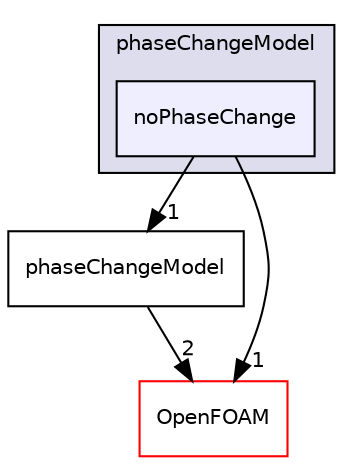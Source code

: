 digraph "src/regionModels/surfaceFilmModels/submodels/thermo/phaseChangeModel/noPhaseChange" {
  bgcolor=transparent;
  compound=true
  node [ fontsize="10", fontname="Helvetica"];
  edge [ labelfontsize="10", labelfontname="Helvetica"];
  subgraph clusterdir_e0141a5d986b16ca177ac1706b95d43f {
    graph [ bgcolor="#ddddee", pencolor="black", label="phaseChangeModel" fontname="Helvetica", fontsize="10", URL="dir_e0141a5d986b16ca177ac1706b95d43f.html"]
  dir_321562e3fe5644e910e9c530868bca19 [shape=box, label="noPhaseChange", style="filled", fillcolor="#eeeeff", pencolor="black", URL="dir_321562e3fe5644e910e9c530868bca19.html"];
  }
  dir_57b9291e2df3bb2947aa8749b18de617 [shape=box label="phaseChangeModel" URL="dir_57b9291e2df3bb2947aa8749b18de617.html"];
  dir_c5473ff19b20e6ec4dfe5c310b3778a8 [shape=box label="OpenFOAM" color="red" URL="dir_c5473ff19b20e6ec4dfe5c310b3778a8.html"];
  dir_57b9291e2df3bb2947aa8749b18de617->dir_c5473ff19b20e6ec4dfe5c310b3778a8 [headlabel="2", labeldistance=1.5 headhref="dir_002605_001897.html"];
  dir_321562e3fe5644e910e9c530868bca19->dir_57b9291e2df3bb2947aa8749b18de617 [headlabel="1", labeldistance=1.5 headhref="dir_002604_002605.html"];
  dir_321562e3fe5644e910e9c530868bca19->dir_c5473ff19b20e6ec4dfe5c310b3778a8 [headlabel="1", labeldistance=1.5 headhref="dir_002604_001897.html"];
}
